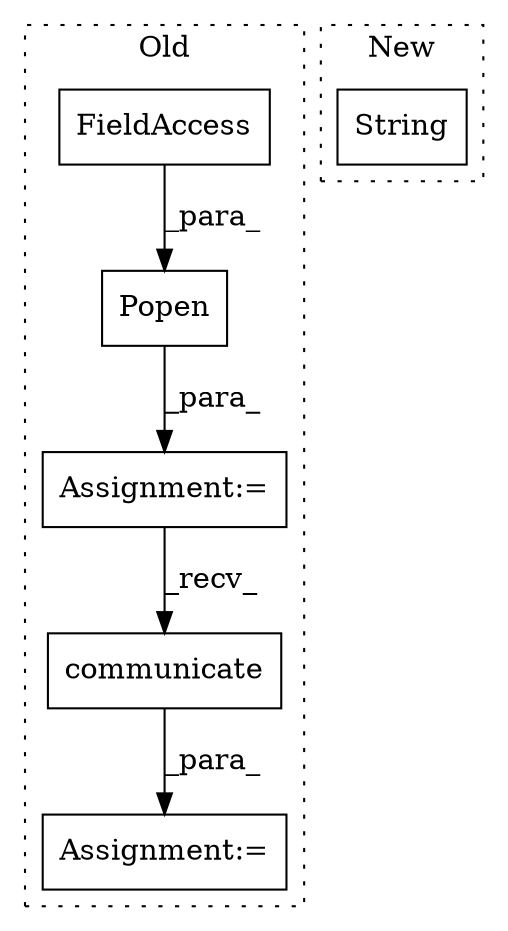 digraph G {
subgraph cluster0 {
1 [label="communicate" a="32" s="625" l="13" shape="box"];
3 [label="Assignment:=" a="7" s="621" l="2" shape="box"];
4 [label="Assignment:=" a="7" s="525" l="1" shape="box"];
5 [label="Popen" a="32" s="537,590" l="6,1" shape="box"];
6 [label="FieldAccess" a="22" s="575" l="15" shape="box"];
label = "Old";
style="dotted";
}
subgraph cluster1 {
2 [label="String" a="32" s="964,1007" l="7,1" shape="box"];
label = "New";
style="dotted";
}
1 -> 3 [label="_para_"];
4 -> 1 [label="_recv_"];
5 -> 4 [label="_para_"];
6 -> 5 [label="_para_"];
}